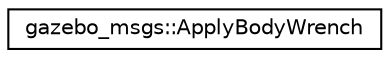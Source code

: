 digraph "Graphical Class Hierarchy"
{
  edge [fontname="Helvetica",fontsize="10",labelfontname="Helvetica",labelfontsize="10"];
  node [fontname="Helvetica",fontsize="10",shape=record];
  rankdir="LR";
  Node1 [label="gazebo_msgs::ApplyBodyWrench",height=0.2,width=0.4,color="black", fillcolor="white", style="filled",URL="$classgazebo__msgs_1_1_apply_body_wrench.html"];
}
